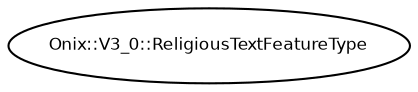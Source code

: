 digraph G {
  fontname = "Bitstream Vera Sans"
  fontsize = 8

  node [
    fontname = "Bitstream Vera Sans"
    fontsize = 8
    shape = "record"
  ]

  edge [
    fontname = "Bitstream Vera Sans"
    fontsize = 8
  ]

  ReligiousTextFeatureType [
    label = "Onix::V3_0::ReligiousTextFeatureType", shape = oval
  ]




}
